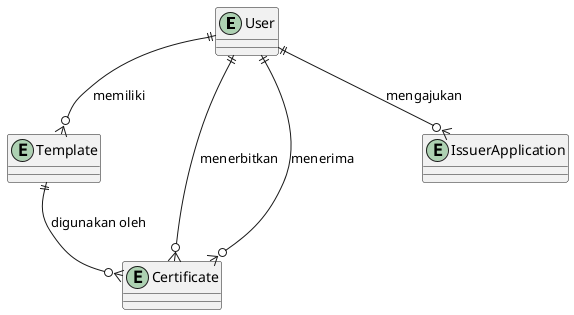 @startuml
entity User
entity Template
entity Certificate
entity IssuerApplication

User ||--o{ Template : "memiliki"
User ||--o{ Certificate : "menerbitkan"
User ||--o{ Certificate : "menerima"
Template ||--o{ Certificate : "digunakan oleh"
User ||--o{ IssuerApplication : "mengajukan"
@enduml 